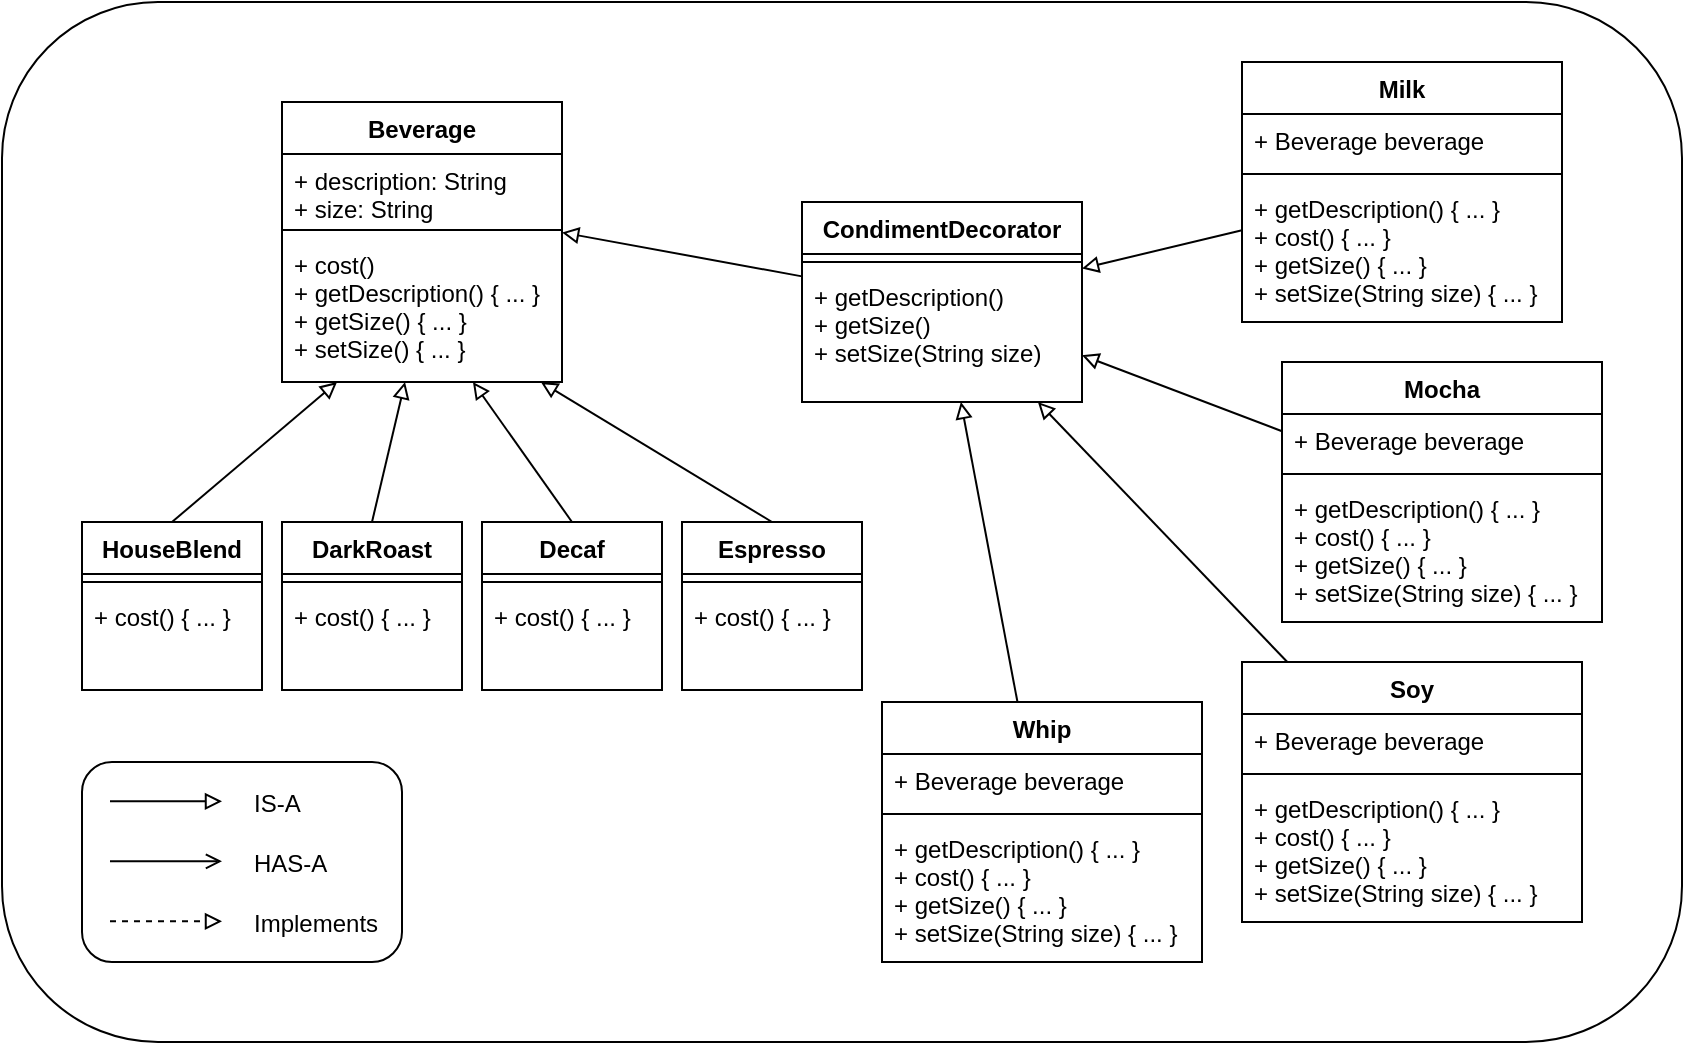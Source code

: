 <mxfile version="15.5.6" type="device"><diagram id="XpqjZvqzrvhHuElHt-EO" name="Page-1"><mxGraphModel dx="946" dy="614" grid="1" gridSize="10" guides="1" tooltips="1" connect="1" arrows="1" fold="1" page="1" pageScale="1" pageWidth="4681" pageHeight="3300" math="0" shadow="0"><root><mxCell id="0"/><mxCell id="1" parent="0"/><mxCell id="q1Y9wGK2aGl0RHbcgfHN-2" value="Beverage" style="swimlane;fontStyle=1;align=center;verticalAlign=top;childLayout=stackLayout;horizontal=1;startSize=26;horizontalStack=0;resizeParent=1;resizeParentMax=0;resizeLast=0;collapsible=1;marginBottom=0;fillColor=none;" parent="1" vertex="1"><mxGeometry x="180" y="80" width="140" height="140" as="geometry"/></mxCell><mxCell id="q1Y9wGK2aGl0RHbcgfHN-3" value="+ description: String&#10;+ size: String" style="text;strokeColor=none;fillColor=none;align=left;verticalAlign=top;spacingLeft=4;spacingRight=4;overflow=hidden;rotatable=0;points=[[0,0.5],[1,0.5]];portConstraint=eastwest;" parent="q1Y9wGK2aGl0RHbcgfHN-2" vertex="1"><mxGeometry y="26" width="140" height="34" as="geometry"/></mxCell><mxCell id="q1Y9wGK2aGl0RHbcgfHN-4" value="" style="line;strokeWidth=1;fillColor=none;align=left;verticalAlign=middle;spacingTop=-1;spacingLeft=3;spacingRight=3;rotatable=0;labelPosition=right;points=[];portConstraint=eastwest;" parent="q1Y9wGK2aGl0RHbcgfHN-2" vertex="1"><mxGeometry y="60" width="140" height="8" as="geometry"/></mxCell><mxCell id="q1Y9wGK2aGl0RHbcgfHN-5" value="+ cost()&#10;+ getDescription() { ... }&#10;+ getSize() { ... }&#10;+ setSize() { ... }" style="text;strokeColor=none;fillColor=none;align=left;verticalAlign=top;spacingLeft=4;spacingRight=4;overflow=hidden;rotatable=0;points=[[0,0.5],[1,0.5]];portConstraint=eastwest;" parent="q1Y9wGK2aGl0RHbcgfHN-2" vertex="1"><mxGeometry y="68" width="140" height="72" as="geometry"/></mxCell><mxCell id="q1Y9wGK2aGl0RHbcgfHN-6" value="HouseBlend" style="swimlane;fontStyle=1;align=center;verticalAlign=top;childLayout=stackLayout;horizontal=1;startSize=26;horizontalStack=0;resizeParent=1;resizeParentMax=0;resizeLast=0;collapsible=1;marginBottom=0;fillColor=none;" parent="1" vertex="1"><mxGeometry x="80" y="290" width="90" height="84" as="geometry"/></mxCell><mxCell id="q1Y9wGK2aGl0RHbcgfHN-8" value="" style="line;strokeWidth=1;fillColor=none;align=left;verticalAlign=middle;spacingTop=-1;spacingLeft=3;spacingRight=3;rotatable=0;labelPosition=right;points=[];portConstraint=eastwest;" parent="q1Y9wGK2aGl0RHbcgfHN-6" vertex="1"><mxGeometry y="26" width="90" height="8" as="geometry"/></mxCell><mxCell id="q1Y9wGK2aGl0RHbcgfHN-9" value="+ cost() { ... }" style="text;strokeColor=none;fillColor=none;align=left;verticalAlign=top;spacingLeft=4;spacingRight=4;overflow=hidden;rotatable=0;points=[[0,0.5],[1,0.5]];portConstraint=eastwest;" parent="q1Y9wGK2aGl0RHbcgfHN-6" vertex="1"><mxGeometry y="34" width="90" height="50" as="geometry"/></mxCell><mxCell id="q1Y9wGK2aGl0RHbcgfHN-10" value="DarkRoast" style="swimlane;fontStyle=1;align=center;verticalAlign=top;childLayout=stackLayout;horizontal=1;startSize=26;horizontalStack=0;resizeParent=1;resizeParentMax=0;resizeLast=0;collapsible=1;marginBottom=0;fillColor=none;" parent="1" vertex="1"><mxGeometry x="180" y="290" width="90" height="84" as="geometry"/></mxCell><mxCell id="q1Y9wGK2aGl0RHbcgfHN-11" value="" style="line;strokeWidth=1;fillColor=none;align=left;verticalAlign=middle;spacingTop=-1;spacingLeft=3;spacingRight=3;rotatable=0;labelPosition=right;points=[];portConstraint=eastwest;" parent="q1Y9wGK2aGl0RHbcgfHN-10" vertex="1"><mxGeometry y="26" width="90" height="8" as="geometry"/></mxCell><mxCell id="q1Y9wGK2aGl0RHbcgfHN-12" value="+ cost() { ... }" style="text;strokeColor=none;fillColor=none;align=left;verticalAlign=top;spacingLeft=4;spacingRight=4;overflow=hidden;rotatable=0;points=[[0,0.5],[1,0.5]];portConstraint=eastwest;" parent="q1Y9wGK2aGl0RHbcgfHN-10" vertex="1"><mxGeometry y="34" width="90" height="50" as="geometry"/></mxCell><mxCell id="q1Y9wGK2aGl0RHbcgfHN-13" value="Decaf" style="swimlane;fontStyle=1;align=center;verticalAlign=top;childLayout=stackLayout;horizontal=1;startSize=26;horizontalStack=0;resizeParent=1;resizeParentMax=0;resizeLast=0;collapsible=1;marginBottom=0;fillColor=none;" parent="1" vertex="1"><mxGeometry x="280" y="290" width="90" height="84" as="geometry"/></mxCell><mxCell id="q1Y9wGK2aGl0RHbcgfHN-14" value="" style="line;strokeWidth=1;fillColor=none;align=left;verticalAlign=middle;spacingTop=-1;spacingLeft=3;spacingRight=3;rotatable=0;labelPosition=right;points=[];portConstraint=eastwest;" parent="q1Y9wGK2aGl0RHbcgfHN-13" vertex="1"><mxGeometry y="26" width="90" height="8" as="geometry"/></mxCell><mxCell id="q1Y9wGK2aGl0RHbcgfHN-15" value="+ cost() { ... }" style="text;strokeColor=none;fillColor=none;align=left;verticalAlign=top;spacingLeft=4;spacingRight=4;overflow=hidden;rotatable=0;points=[[0,0.5],[1,0.5]];portConstraint=eastwest;" parent="q1Y9wGK2aGl0RHbcgfHN-13" vertex="1"><mxGeometry y="34" width="90" height="50" as="geometry"/></mxCell><mxCell id="q1Y9wGK2aGl0RHbcgfHN-16" value="Espresso" style="swimlane;fontStyle=1;align=center;verticalAlign=top;childLayout=stackLayout;horizontal=1;startSize=26;horizontalStack=0;resizeParent=1;resizeParentMax=0;resizeLast=0;collapsible=1;marginBottom=0;fillColor=none;" parent="1" vertex="1"><mxGeometry x="380" y="290" width="90" height="84" as="geometry"/></mxCell><mxCell id="q1Y9wGK2aGl0RHbcgfHN-17" value="" style="line;strokeWidth=1;fillColor=none;align=left;verticalAlign=middle;spacingTop=-1;spacingLeft=3;spacingRight=3;rotatable=0;labelPosition=right;points=[];portConstraint=eastwest;" parent="q1Y9wGK2aGl0RHbcgfHN-16" vertex="1"><mxGeometry y="26" width="90" height="8" as="geometry"/></mxCell><mxCell id="q1Y9wGK2aGl0RHbcgfHN-18" value="+ cost() { ... }" style="text;strokeColor=none;fillColor=none;align=left;verticalAlign=top;spacingLeft=4;spacingRight=4;overflow=hidden;rotatable=0;points=[[0,0.5],[1,0.5]];portConstraint=eastwest;" parent="q1Y9wGK2aGl0RHbcgfHN-16" vertex="1"><mxGeometry y="34" width="90" height="50" as="geometry"/></mxCell><mxCell id="q1Y9wGK2aGl0RHbcgfHN-19" value="" style="endArrow=open;html=1;rounded=0;exitX=0.996;exitY=1.023;exitDx=0;exitDy=0;exitPerimeter=0;endFill=0;" parent="1" edge="1"><mxGeometry width="50" height="50" relative="1" as="geometry"><mxPoint x="94" y="459.682" as="sourcePoint"/><mxPoint x="150" y="459.67" as="targetPoint"/></mxGeometry></mxCell><mxCell id="q1Y9wGK2aGl0RHbcgfHN-20" value="" style="endArrow=block;html=1;rounded=0;exitX=0.5;exitY=0;exitDx=0;exitDy=0;endFill=0;" parent="1" edge="1"><mxGeometry width="50" height="50" relative="1" as="geometry"><mxPoint x="94" y="429.67" as="sourcePoint"/><mxPoint x="150" y="429.67" as="targetPoint"/></mxGeometry></mxCell><mxCell id="q1Y9wGK2aGl0RHbcgfHN-21" value="" style="endArrow=block;html=1;rounded=0;dashed=1;endFill=0;exitX=0.5;exitY=0;exitDx=0;exitDy=0;" parent="1" edge="1"><mxGeometry width="50" height="50" relative="1" as="geometry"><mxPoint x="94" y="489.67" as="sourcePoint"/><mxPoint x="150" y="489.67" as="targetPoint"/></mxGeometry></mxCell><mxCell id="q1Y9wGK2aGl0RHbcgfHN-22" value="IS-A" style="text;strokeColor=none;fillColor=none;align=left;verticalAlign=middle;spacingLeft=4;spacingRight=4;overflow=hidden;points=[[0,0.5],[1,0.5]];portConstraint=eastwest;rotatable=0;" parent="1" vertex="1"><mxGeometry x="160" y="415" width="50" height="30" as="geometry"/></mxCell><mxCell id="q1Y9wGK2aGl0RHbcgfHN-23" value="HAS-A" style="text;strokeColor=none;fillColor=none;align=left;verticalAlign=middle;spacingLeft=4;spacingRight=4;overflow=hidden;points=[[0,0.5],[1,0.5]];portConstraint=eastwest;rotatable=0;" parent="1" vertex="1"><mxGeometry x="160" y="445" width="50" height="30" as="geometry"/></mxCell><mxCell id="q1Y9wGK2aGl0RHbcgfHN-24" value="Implements" style="text;strokeColor=none;fillColor=none;align=left;verticalAlign=middle;spacingLeft=4;spacingRight=4;overflow=hidden;points=[[0,0.5],[1,0.5]];portConstraint=eastwest;rotatable=0;" parent="1" vertex="1"><mxGeometry x="160" y="475" width="80" height="30" as="geometry"/></mxCell><mxCell id="q1Y9wGK2aGl0RHbcgfHN-25" value="" style="rounded=1;whiteSpace=wrap;html=1;fillColor=none;" parent="1" vertex="1"><mxGeometry x="80" y="410" width="160" height="100" as="geometry"/></mxCell><mxCell id="q1Y9wGK2aGl0RHbcgfHN-26" value="" style="endArrow=block;html=1;rounded=0;exitX=0.5;exitY=0;exitDx=0;exitDy=0;endFill=0;" parent="1" source="q1Y9wGK2aGl0RHbcgfHN-6" target="q1Y9wGK2aGl0RHbcgfHN-5" edge="1"><mxGeometry width="50" height="50" relative="1" as="geometry"><mxPoint x="114" y="410.0" as="sourcePoint"/><mxPoint x="170" y="410.0" as="targetPoint"/></mxGeometry></mxCell><mxCell id="q1Y9wGK2aGl0RHbcgfHN-27" value="" style="endArrow=block;html=1;rounded=0;exitX=0.5;exitY=0;exitDx=0;exitDy=0;endFill=0;" parent="1" source="q1Y9wGK2aGl0RHbcgfHN-10" target="q1Y9wGK2aGl0RHbcgfHN-5" edge="1"><mxGeometry width="50" height="50" relative="1" as="geometry"><mxPoint x="135" y="300" as="sourcePoint"/><mxPoint x="165.04" y="250" as="targetPoint"/></mxGeometry></mxCell><mxCell id="q1Y9wGK2aGl0RHbcgfHN-28" value="" style="endArrow=block;html=1;rounded=0;exitX=0.5;exitY=0;exitDx=0;exitDy=0;endFill=0;" parent="1" source="q1Y9wGK2aGl0RHbcgfHN-13" target="q1Y9wGK2aGl0RHbcgfHN-5" edge="1"><mxGeometry width="50" height="50" relative="1" as="geometry"><mxPoint x="235" y="300" as="sourcePoint"/><mxPoint x="160" y="240" as="targetPoint"/></mxGeometry></mxCell><mxCell id="q1Y9wGK2aGl0RHbcgfHN-29" value="" style="endArrow=block;html=1;rounded=0;exitX=0.5;exitY=0;exitDx=0;exitDy=0;endFill=0;" parent="1" source="q1Y9wGK2aGl0RHbcgfHN-16" target="q1Y9wGK2aGl0RHbcgfHN-5" edge="1"><mxGeometry width="50" height="50" relative="1" as="geometry"><mxPoint x="335" y="300" as="sourcePoint"/><mxPoint x="170" y="250" as="targetPoint"/></mxGeometry></mxCell><mxCell id="q1Y9wGK2aGl0RHbcgfHN-30" value="CondimentDecorator" style="swimlane;fontStyle=1;align=center;verticalAlign=top;childLayout=stackLayout;horizontal=1;startSize=26;horizontalStack=0;resizeParent=1;resizeParentMax=0;resizeLast=0;collapsible=1;marginBottom=0;fillColor=none;" parent="1" vertex="1"><mxGeometry x="440" y="130" width="140" height="100" as="geometry"/></mxCell><mxCell id="q1Y9wGK2aGl0RHbcgfHN-32" value="" style="line;strokeWidth=1;fillColor=none;align=left;verticalAlign=middle;spacingTop=-1;spacingLeft=3;spacingRight=3;rotatable=0;labelPosition=right;points=[];portConstraint=eastwest;" parent="q1Y9wGK2aGl0RHbcgfHN-30" vertex="1"><mxGeometry y="26" width="140" height="8" as="geometry"/></mxCell><mxCell id="q1Y9wGK2aGl0RHbcgfHN-33" value="+ getDescription()&#10;+ getSize()&#10;+ setSize(String size)" style="text;strokeColor=none;fillColor=none;align=left;verticalAlign=top;spacingLeft=4;spacingRight=4;overflow=hidden;rotatable=0;points=[[0,0.5],[1,0.5]];portConstraint=eastwest;" parent="q1Y9wGK2aGl0RHbcgfHN-30" vertex="1"><mxGeometry y="34" width="140" height="66" as="geometry"/></mxCell><mxCell id="q1Y9wGK2aGl0RHbcgfHN-34" value="" style="endArrow=block;html=1;rounded=0;endFill=0;entryX=1;entryY=1.154;entryDx=0;entryDy=0;entryPerimeter=0;" parent="1" source="q1Y9wGK2aGl0RHbcgfHN-30" target="q1Y9wGK2aGl0RHbcgfHN-3" edge="1"><mxGeometry width="50" height="50" relative="1" as="geometry"><mxPoint x="435" y="300" as="sourcePoint"/><mxPoint x="318.333" y="250" as="targetPoint"/></mxGeometry></mxCell><mxCell id="q1Y9wGK2aGl0RHbcgfHN-47" value="" style="endArrow=block;html=1;rounded=0;endFill=0;" parent="1" source="q1Y9wGK2aGl0RHbcgfHN-55" target="q1Y9wGK2aGl0RHbcgfHN-30" edge="1"><mxGeometry width="50" height="50" relative="1" as="geometry"><mxPoint x="574.983" y="410" as="sourcePoint"/><mxPoint x="330" y="196.004" as="targetPoint"/></mxGeometry></mxCell><mxCell id="q1Y9wGK2aGl0RHbcgfHN-48" value="" style="endArrow=block;html=1;rounded=0;endFill=0;" parent="1" source="q1Y9wGK2aGl0RHbcgfHN-59" target="q1Y9wGK2aGl0RHbcgfHN-30" edge="1"><mxGeometry width="50" height="50" relative="1" as="geometry"><mxPoint x="632.667" y="310" as="sourcePoint"/><mxPoint x="340" y="206.004" as="targetPoint"/></mxGeometry></mxCell><mxCell id="q1Y9wGK2aGl0RHbcgfHN-49" value="" style="endArrow=block;html=1;rounded=0;endFill=0;" parent="1" source="q1Y9wGK2aGl0RHbcgfHN-63" target="q1Y9wGK2aGl0RHbcgfHN-30" edge="1"><mxGeometry width="50" height="50" relative="1" as="geometry"><mxPoint x="640" y="221.4" as="sourcePoint"/><mxPoint x="350" y="216.004" as="targetPoint"/></mxGeometry></mxCell><mxCell id="q1Y9wGK2aGl0RHbcgfHN-50" value="" style="endArrow=block;html=1;rounded=0;endFill=0;" parent="1" source="q1Y9wGK2aGl0RHbcgfHN-67" target="q1Y9wGK2aGl0RHbcgfHN-30" edge="1"><mxGeometry width="50" height="50" relative="1" as="geometry"><mxPoint x="640" y="152.5" as="sourcePoint"/><mxPoint x="360" y="226.004" as="targetPoint"/></mxGeometry></mxCell><mxCell id="q1Y9wGK2aGl0RHbcgfHN-51" value="" style="rounded=1;whiteSpace=wrap;html=1;fillColor=none;" parent="1" vertex="1"><mxGeometry x="40" y="30" width="840" height="520" as="geometry"/></mxCell><mxCell id="q1Y9wGK2aGl0RHbcgfHN-55" value="Whip" style="swimlane;fontStyle=1;align=center;verticalAlign=top;childLayout=stackLayout;horizontal=1;startSize=26;horizontalStack=0;resizeParent=1;resizeParentMax=0;resizeLast=0;collapsible=1;marginBottom=0;fillColor=none;" parent="1" vertex="1"><mxGeometry x="480" y="380" width="160" height="130" as="geometry"/></mxCell><mxCell id="q1Y9wGK2aGl0RHbcgfHN-56" value="+ Beverage beverage" style="text;strokeColor=none;fillColor=none;align=left;verticalAlign=top;spacingLeft=4;spacingRight=4;overflow=hidden;rotatable=0;points=[[0,0.5],[1,0.5]];portConstraint=eastwest;" parent="q1Y9wGK2aGl0RHbcgfHN-55" vertex="1"><mxGeometry y="26" width="160" height="26" as="geometry"/></mxCell><mxCell id="q1Y9wGK2aGl0RHbcgfHN-57" value="" style="line;strokeWidth=1;fillColor=none;align=left;verticalAlign=middle;spacingTop=-1;spacingLeft=3;spacingRight=3;rotatable=0;labelPosition=right;points=[];portConstraint=eastwest;" parent="q1Y9wGK2aGl0RHbcgfHN-55" vertex="1"><mxGeometry y="52" width="160" height="8" as="geometry"/></mxCell><mxCell id="q1Y9wGK2aGl0RHbcgfHN-58" value="+ getDescription() { ... }&#10;+ cost() { ... }&#10;+ getSize() { ... }&#10;+ setSize(String size) { ... }" style="text;strokeColor=none;fillColor=none;align=left;verticalAlign=top;spacingLeft=4;spacingRight=4;overflow=hidden;rotatable=0;points=[[0,0.5],[1,0.5]];portConstraint=eastwest;" parent="q1Y9wGK2aGl0RHbcgfHN-55" vertex="1"><mxGeometry y="60" width="160" height="70" as="geometry"/></mxCell><mxCell id="q1Y9wGK2aGl0RHbcgfHN-59" value="Soy" style="swimlane;fontStyle=1;align=center;verticalAlign=top;childLayout=stackLayout;horizontal=1;startSize=26;horizontalStack=0;resizeParent=1;resizeParentMax=0;resizeLast=0;collapsible=1;marginBottom=0;fillColor=none;" parent="1" vertex="1"><mxGeometry x="660" y="360" width="170" height="130" as="geometry"/></mxCell><mxCell id="q1Y9wGK2aGl0RHbcgfHN-60" value="+ Beverage beverage" style="text;strokeColor=none;fillColor=none;align=left;verticalAlign=top;spacingLeft=4;spacingRight=4;overflow=hidden;rotatable=0;points=[[0,0.5],[1,0.5]];portConstraint=eastwest;" parent="q1Y9wGK2aGl0RHbcgfHN-59" vertex="1"><mxGeometry y="26" width="170" height="26" as="geometry"/></mxCell><mxCell id="q1Y9wGK2aGl0RHbcgfHN-61" value="" style="line;strokeWidth=1;fillColor=none;align=left;verticalAlign=middle;spacingTop=-1;spacingLeft=3;spacingRight=3;rotatable=0;labelPosition=right;points=[];portConstraint=eastwest;" parent="q1Y9wGK2aGl0RHbcgfHN-59" vertex="1"><mxGeometry y="52" width="170" height="8" as="geometry"/></mxCell><mxCell id="q1Y9wGK2aGl0RHbcgfHN-62" value="+ getDescription() { ... }&#10;+ cost() { ... }&#10;+ getSize() { ... }&#10;+ setSize(String size) { ... }" style="text;strokeColor=none;fillColor=none;align=left;verticalAlign=top;spacingLeft=4;spacingRight=4;overflow=hidden;rotatable=0;points=[[0,0.5],[1,0.5]];portConstraint=eastwest;" parent="q1Y9wGK2aGl0RHbcgfHN-59" vertex="1"><mxGeometry y="60" width="170" height="70" as="geometry"/></mxCell><mxCell id="q1Y9wGK2aGl0RHbcgfHN-63" value="Mocha" style="swimlane;fontStyle=1;align=center;verticalAlign=top;childLayout=stackLayout;horizontal=1;startSize=26;horizontalStack=0;resizeParent=1;resizeParentMax=0;resizeLast=0;collapsible=1;marginBottom=0;fillColor=none;" parent="1" vertex="1"><mxGeometry x="680" y="210" width="160" height="130" as="geometry"/></mxCell><mxCell id="q1Y9wGK2aGl0RHbcgfHN-64" value="+ Beverage beverage" style="text;strokeColor=none;fillColor=none;align=left;verticalAlign=top;spacingLeft=4;spacingRight=4;overflow=hidden;rotatable=0;points=[[0,0.5],[1,0.5]];portConstraint=eastwest;" parent="q1Y9wGK2aGl0RHbcgfHN-63" vertex="1"><mxGeometry y="26" width="160" height="26" as="geometry"/></mxCell><mxCell id="q1Y9wGK2aGl0RHbcgfHN-65" value="" style="line;strokeWidth=1;fillColor=none;align=left;verticalAlign=middle;spacingTop=-1;spacingLeft=3;spacingRight=3;rotatable=0;labelPosition=right;points=[];portConstraint=eastwest;" parent="q1Y9wGK2aGl0RHbcgfHN-63" vertex="1"><mxGeometry y="52" width="160" height="8" as="geometry"/></mxCell><mxCell id="q1Y9wGK2aGl0RHbcgfHN-66" value="+ getDescription() { ... }&#10;+ cost() { ... }&#10;+ getSize() { ... }&#10;+ setSize(String size) { ... }" style="text;strokeColor=none;fillColor=none;align=left;verticalAlign=top;spacingLeft=4;spacingRight=4;overflow=hidden;rotatable=0;points=[[0,0.5],[1,0.5]];portConstraint=eastwest;" parent="q1Y9wGK2aGl0RHbcgfHN-63" vertex="1"><mxGeometry y="60" width="160" height="70" as="geometry"/></mxCell><mxCell id="q1Y9wGK2aGl0RHbcgfHN-67" value="Milk" style="swimlane;fontStyle=1;align=center;verticalAlign=top;childLayout=stackLayout;horizontal=1;startSize=26;horizontalStack=0;resizeParent=1;resizeParentMax=0;resizeLast=0;collapsible=1;marginBottom=0;fillColor=none;" parent="1" vertex="1"><mxGeometry x="660" y="60" width="160" height="130" as="geometry"/></mxCell><mxCell id="q1Y9wGK2aGl0RHbcgfHN-68" value="+ Beverage beverage" style="text;strokeColor=none;fillColor=none;align=left;verticalAlign=top;spacingLeft=4;spacingRight=4;overflow=hidden;rotatable=0;points=[[0,0.5],[1,0.5]];portConstraint=eastwest;" parent="q1Y9wGK2aGl0RHbcgfHN-67" vertex="1"><mxGeometry y="26" width="160" height="26" as="geometry"/></mxCell><mxCell id="q1Y9wGK2aGl0RHbcgfHN-69" value="" style="line;strokeWidth=1;fillColor=none;align=left;verticalAlign=middle;spacingTop=-1;spacingLeft=3;spacingRight=3;rotatable=0;labelPosition=right;points=[];portConstraint=eastwest;" parent="q1Y9wGK2aGl0RHbcgfHN-67" vertex="1"><mxGeometry y="52" width="160" height="8" as="geometry"/></mxCell><mxCell id="q1Y9wGK2aGl0RHbcgfHN-70" value="+ getDescription() { ... }&#10;+ cost() { ... }&#10;+ getSize() { ... }&#10;+ setSize(String size) { ... }" style="text;strokeColor=none;fillColor=none;align=left;verticalAlign=top;spacingLeft=4;spacingRight=4;overflow=hidden;rotatable=0;points=[[0,0.5],[1,0.5]];portConstraint=eastwest;" parent="q1Y9wGK2aGl0RHbcgfHN-67" vertex="1"><mxGeometry y="60" width="160" height="70" as="geometry"/></mxCell></root></mxGraphModel></diagram></mxfile>